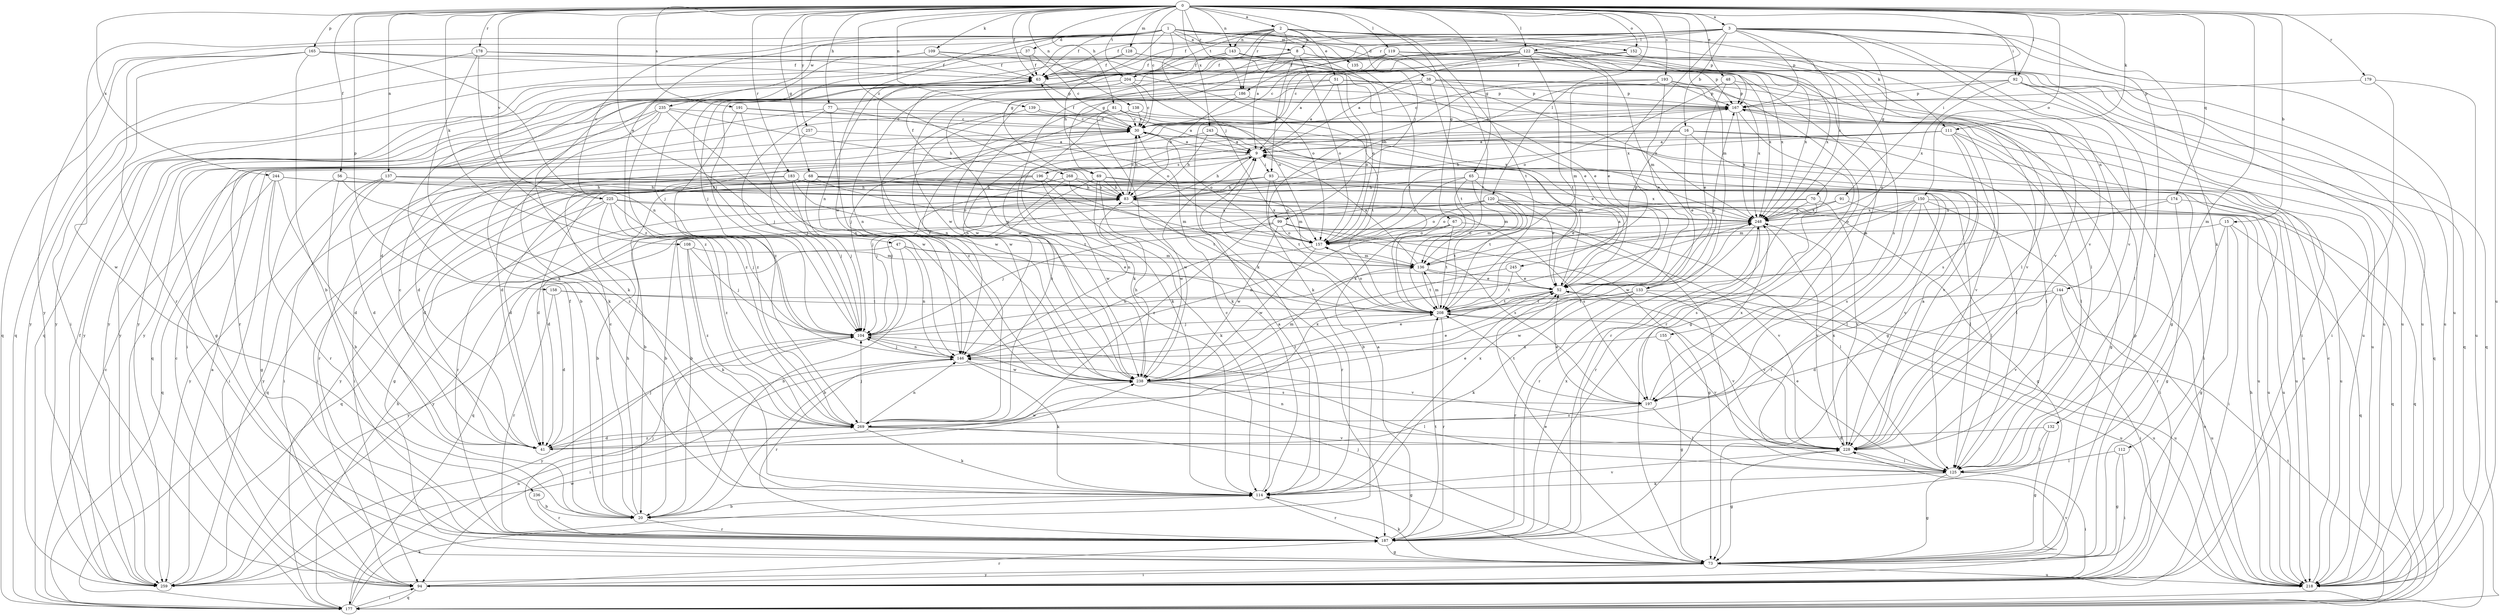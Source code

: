 strict digraph  {
0;
1;
2;
3;
8;
9;
15;
16;
20;
30;
37;
38;
41;
47;
48;
51;
52;
56;
63;
65;
67;
68;
69;
70;
73;
77;
81;
83;
91;
92;
93;
94;
99;
104;
108;
109;
111;
112;
114;
119;
120;
122;
125;
128;
132;
133;
135;
136;
137;
138;
139;
143;
144;
146;
150;
152;
155;
157;
158;
165;
167;
174;
177;
178;
179;
183;
186;
187;
191;
193;
196;
197;
204;
208;
218;
225;
228;
235;
236;
238;
243;
244;
245;
248;
257;
259;
268;
269;
0 -> 2  [label=a];
0 -> 3  [label=a];
0 -> 15  [label=b];
0 -> 30  [label=c];
0 -> 47  [label=e];
0 -> 48  [label=e];
0 -> 56  [label=f];
0 -> 63  [label=f];
0 -> 65  [label=g];
0 -> 67  [label=g];
0 -> 68  [label=g];
0 -> 77  [label=h];
0 -> 81  [label=h];
0 -> 91  [label=i];
0 -> 92  [label=i];
0 -> 99  [label=j];
0 -> 108  [label=k];
0 -> 109  [label=k];
0 -> 111  [label=k];
0 -> 119  [label=l];
0 -> 120  [label=l];
0 -> 122  [label=l];
0 -> 128  [label=m];
0 -> 132  [label=m];
0 -> 133  [label=m];
0 -> 137  [label=n];
0 -> 138  [label=n];
0 -> 139  [label=n];
0 -> 143  [label=n];
0 -> 150  [label=o];
0 -> 152  [label=o];
0 -> 158  [label=p];
0 -> 165  [label=p];
0 -> 174  [label=q];
0 -> 178  [label=r];
0 -> 179  [label=r];
0 -> 183  [label=r];
0 -> 186  [label=r];
0 -> 191  [label=s];
0 -> 193  [label=s];
0 -> 204  [label=t];
0 -> 218  [label=u];
0 -> 225  [label=v];
0 -> 243  [label=x];
0 -> 244  [label=x];
0 -> 257  [label=y];
0 -> 268  [label=z];
1 -> 8  [label=a];
1 -> 37  [label=d];
1 -> 38  [label=d];
1 -> 63  [label=f];
1 -> 83  [label=h];
1 -> 99  [label=j];
1 -> 104  [label=j];
1 -> 133  [label=m];
1 -> 135  [label=m];
1 -> 152  [label=o];
1 -> 155  [label=o];
1 -> 157  [label=o];
1 -> 218  [label=u];
1 -> 225  [label=v];
1 -> 235  [label=w];
1 -> 236  [label=w];
1 -> 238  [label=w];
1 -> 269  [label=z];
2 -> 8  [label=a];
2 -> 9  [label=a];
2 -> 51  [label=e];
2 -> 63  [label=f];
2 -> 69  [label=g];
2 -> 111  [label=k];
2 -> 143  [label=n];
2 -> 167  [label=p];
2 -> 186  [label=r];
2 -> 204  [label=t];
2 -> 208  [label=t];
2 -> 228  [label=v];
2 -> 259  [label=y];
3 -> 16  [label=b];
3 -> 63  [label=f];
3 -> 69  [label=g];
3 -> 70  [label=g];
3 -> 92  [label=i];
3 -> 112  [label=k];
3 -> 114  [label=k];
3 -> 122  [label=l];
3 -> 125  [label=l];
3 -> 144  [label=n];
3 -> 146  [label=n];
3 -> 167  [label=p];
3 -> 186  [label=r];
3 -> 228  [label=v];
3 -> 245  [label=x];
3 -> 248  [label=x];
8 -> 63  [label=f];
8 -> 93  [label=i];
8 -> 114  [label=k];
8 -> 125  [label=l];
8 -> 157  [label=o];
8 -> 177  [label=q];
8 -> 218  [label=u];
9 -> 83  [label=h];
9 -> 93  [label=i];
9 -> 104  [label=j];
9 -> 125  [label=l];
9 -> 196  [label=s];
9 -> 238  [label=w];
15 -> 73  [label=g];
15 -> 94  [label=i];
15 -> 157  [label=o];
15 -> 177  [label=q];
15 -> 187  [label=r];
16 -> 9  [label=a];
16 -> 52  [label=e];
16 -> 94  [label=i];
16 -> 125  [label=l];
16 -> 187  [label=r];
16 -> 196  [label=s];
16 -> 269  [label=z];
20 -> 30  [label=c];
20 -> 63  [label=f];
20 -> 83  [label=h];
20 -> 187  [label=r];
30 -> 9  [label=a];
30 -> 52  [label=e];
30 -> 63  [label=f];
30 -> 83  [label=h];
30 -> 157  [label=o];
37 -> 30  [label=c];
37 -> 63  [label=f];
37 -> 259  [label=y];
38 -> 20  [label=b];
38 -> 73  [label=g];
38 -> 167  [label=p];
38 -> 208  [label=t];
38 -> 228  [label=v];
38 -> 238  [label=w];
38 -> 269  [label=z];
41 -> 30  [label=c];
41 -> 104  [label=j];
41 -> 238  [label=w];
41 -> 269  [label=z];
47 -> 20  [label=b];
47 -> 52  [label=e];
47 -> 136  [label=m];
47 -> 146  [label=n];
47 -> 259  [label=y];
48 -> 52  [label=e];
48 -> 157  [label=o];
48 -> 167  [label=p];
48 -> 177  [label=q];
51 -> 9  [label=a];
51 -> 157  [label=o];
51 -> 167  [label=p];
51 -> 248  [label=x];
51 -> 259  [label=y];
51 -> 269  [label=z];
52 -> 9  [label=a];
52 -> 208  [label=t];
52 -> 218  [label=u];
56 -> 20  [label=b];
56 -> 73  [label=g];
56 -> 83  [label=h];
56 -> 269  [label=z];
63 -> 167  [label=p];
63 -> 259  [label=y];
65 -> 20  [label=b];
65 -> 83  [label=h];
65 -> 136  [label=m];
65 -> 157  [label=o];
65 -> 208  [label=t];
65 -> 218  [label=u];
67 -> 146  [label=n];
67 -> 157  [label=o];
67 -> 208  [label=t];
67 -> 228  [label=v];
67 -> 259  [label=y];
68 -> 41  [label=d];
68 -> 83  [label=h];
68 -> 94  [label=i];
68 -> 104  [label=j];
68 -> 125  [label=l];
68 -> 136  [label=m];
68 -> 157  [label=o];
68 -> 177  [label=q];
69 -> 83  [label=h];
69 -> 104  [label=j];
69 -> 125  [label=l];
69 -> 136  [label=m];
69 -> 146  [label=n];
69 -> 238  [label=w];
70 -> 20  [label=b];
70 -> 41  [label=d];
70 -> 187  [label=r];
70 -> 228  [label=v];
70 -> 248  [label=x];
73 -> 52  [label=e];
73 -> 94  [label=i];
73 -> 104  [label=j];
73 -> 114  [label=k];
73 -> 167  [label=p];
73 -> 218  [label=u];
73 -> 259  [label=y];
77 -> 30  [label=c];
77 -> 104  [label=j];
77 -> 157  [label=o];
77 -> 177  [label=q];
77 -> 238  [label=w];
81 -> 30  [label=c];
81 -> 52  [label=e];
81 -> 94  [label=i];
81 -> 114  [label=k];
81 -> 146  [label=n];
81 -> 208  [label=t];
83 -> 30  [label=c];
83 -> 177  [label=q];
83 -> 187  [label=r];
83 -> 197  [label=s];
83 -> 218  [label=u];
83 -> 248  [label=x];
91 -> 157  [label=o];
91 -> 177  [label=q];
91 -> 248  [label=x];
92 -> 30  [label=c];
92 -> 94  [label=i];
92 -> 125  [label=l];
92 -> 167  [label=p];
92 -> 177  [label=q];
92 -> 248  [label=x];
93 -> 41  [label=d];
93 -> 52  [label=e];
93 -> 83  [label=h];
93 -> 157  [label=o];
93 -> 208  [label=t];
93 -> 259  [label=y];
94 -> 30  [label=c];
94 -> 177  [label=q];
94 -> 187  [label=r];
94 -> 228  [label=v];
99 -> 73  [label=g];
99 -> 104  [label=j];
99 -> 125  [label=l];
99 -> 157  [label=o];
99 -> 177  [label=q];
99 -> 197  [label=s];
99 -> 238  [label=w];
104 -> 146  [label=n];
104 -> 228  [label=v];
104 -> 248  [label=x];
104 -> 259  [label=y];
108 -> 104  [label=j];
108 -> 114  [label=k];
108 -> 136  [label=m];
108 -> 269  [label=z];
109 -> 63  [label=f];
109 -> 104  [label=j];
109 -> 157  [label=o];
109 -> 177  [label=q];
109 -> 218  [label=u];
111 -> 9  [label=a];
111 -> 41  [label=d];
111 -> 73  [label=g];
111 -> 83  [label=h];
111 -> 125  [label=l];
111 -> 197  [label=s];
111 -> 228  [label=v];
112 -> 73  [label=g];
112 -> 94  [label=i];
112 -> 125  [label=l];
114 -> 9  [label=a];
114 -> 20  [label=b];
114 -> 30  [label=c];
114 -> 187  [label=r];
114 -> 228  [label=v];
114 -> 248  [label=x];
119 -> 30  [label=c];
119 -> 63  [label=f];
119 -> 197  [label=s];
119 -> 208  [label=t];
119 -> 218  [label=u];
119 -> 259  [label=y];
120 -> 20  [label=b];
120 -> 73  [label=g];
120 -> 136  [label=m];
120 -> 157  [label=o];
120 -> 208  [label=t];
120 -> 248  [label=x];
120 -> 269  [label=z];
122 -> 9  [label=a];
122 -> 30  [label=c];
122 -> 52  [label=e];
122 -> 63  [label=f];
122 -> 167  [label=p];
122 -> 208  [label=t];
122 -> 218  [label=u];
122 -> 238  [label=w];
122 -> 248  [label=x];
122 -> 259  [label=y];
125 -> 52  [label=e];
125 -> 73  [label=g];
125 -> 94  [label=i];
125 -> 114  [label=k];
128 -> 52  [label=e];
128 -> 63  [label=f];
128 -> 104  [label=j];
128 -> 248  [label=x];
132 -> 41  [label=d];
132 -> 73  [label=g];
132 -> 125  [label=l];
133 -> 114  [label=k];
133 -> 187  [label=r];
133 -> 208  [label=t];
133 -> 218  [label=u];
133 -> 228  [label=v];
133 -> 238  [label=w];
135 -> 208  [label=t];
136 -> 9  [label=a];
136 -> 52  [label=e];
136 -> 167  [label=p];
136 -> 208  [label=t];
136 -> 218  [label=u];
137 -> 41  [label=d];
137 -> 83  [label=h];
137 -> 94  [label=i];
137 -> 218  [label=u];
137 -> 248  [label=x];
137 -> 259  [label=y];
138 -> 30  [label=c];
138 -> 73  [label=g];
138 -> 114  [label=k];
139 -> 9  [label=a];
139 -> 30  [label=c];
139 -> 238  [label=w];
143 -> 41  [label=d];
143 -> 52  [label=e];
143 -> 63  [label=f];
143 -> 157  [label=o];
143 -> 238  [label=w];
143 -> 248  [label=x];
144 -> 41  [label=d];
144 -> 94  [label=i];
144 -> 208  [label=t];
144 -> 218  [label=u];
144 -> 228  [label=v];
146 -> 52  [label=e];
146 -> 94  [label=i];
146 -> 104  [label=j];
146 -> 114  [label=k];
146 -> 187  [label=r];
146 -> 238  [label=w];
150 -> 94  [label=i];
150 -> 125  [label=l];
150 -> 136  [label=m];
150 -> 157  [label=o];
150 -> 187  [label=r];
150 -> 197  [label=s];
150 -> 218  [label=u];
150 -> 248  [label=x];
152 -> 9  [label=a];
152 -> 63  [label=f];
152 -> 125  [label=l];
152 -> 228  [label=v];
155 -> 73  [label=g];
155 -> 146  [label=n];
155 -> 228  [label=v];
157 -> 136  [label=m];
157 -> 146  [label=n];
157 -> 238  [label=w];
158 -> 41  [label=d];
158 -> 187  [label=r];
158 -> 208  [label=t];
158 -> 218  [label=u];
165 -> 20  [label=b];
165 -> 63  [label=f];
165 -> 94  [label=i];
165 -> 146  [label=n];
165 -> 177  [label=q];
165 -> 187  [label=r];
165 -> 197  [label=s];
167 -> 30  [label=c];
167 -> 104  [label=j];
167 -> 146  [label=n];
167 -> 177  [label=q];
167 -> 187  [label=r];
167 -> 218  [label=u];
167 -> 248  [label=x];
174 -> 73  [label=g];
174 -> 177  [label=q];
174 -> 238  [label=w];
174 -> 248  [label=x];
177 -> 30  [label=c];
177 -> 83  [label=h];
177 -> 94  [label=i];
177 -> 114  [label=k];
177 -> 146  [label=n];
177 -> 208  [label=t];
178 -> 63  [label=f];
178 -> 114  [label=k];
178 -> 248  [label=x];
178 -> 259  [label=y];
178 -> 269  [label=z];
179 -> 94  [label=i];
179 -> 167  [label=p];
179 -> 218  [label=u];
183 -> 83  [label=h];
183 -> 104  [label=j];
183 -> 187  [label=r];
183 -> 208  [label=t];
183 -> 228  [label=v];
183 -> 259  [label=y];
186 -> 83  [label=h];
186 -> 218  [label=u];
186 -> 238  [label=w];
187 -> 9  [label=a];
187 -> 73  [label=g];
187 -> 104  [label=j];
187 -> 208  [label=t];
187 -> 248  [label=x];
191 -> 30  [label=c];
191 -> 146  [label=n];
191 -> 248  [label=x];
191 -> 269  [label=z];
193 -> 52  [label=e];
193 -> 73  [label=g];
193 -> 83  [label=h];
193 -> 114  [label=k];
193 -> 136  [label=m];
193 -> 167  [label=p];
193 -> 248  [label=x];
196 -> 20  [label=b];
196 -> 63  [label=f];
196 -> 83  [label=h];
196 -> 94  [label=i];
196 -> 114  [label=k];
196 -> 238  [label=w];
197 -> 52  [label=e];
197 -> 125  [label=l];
197 -> 208  [label=t];
197 -> 248  [label=x];
197 -> 269  [label=z];
204 -> 30  [label=c];
204 -> 114  [label=k];
204 -> 146  [label=n];
204 -> 157  [label=o];
204 -> 167  [label=p];
204 -> 259  [label=y];
208 -> 104  [label=j];
208 -> 136  [label=m];
208 -> 157  [label=o];
208 -> 167  [label=p];
208 -> 187  [label=r];
208 -> 228  [label=v];
218 -> 30  [label=c];
218 -> 83  [label=h];
225 -> 20  [label=b];
225 -> 73  [label=g];
225 -> 104  [label=j];
225 -> 125  [label=l];
225 -> 187  [label=r];
225 -> 248  [label=x];
225 -> 269  [label=z];
228 -> 9  [label=a];
228 -> 73  [label=g];
228 -> 125  [label=l];
228 -> 146  [label=n];
228 -> 248  [label=x];
235 -> 30  [label=c];
235 -> 73  [label=g];
235 -> 83  [label=h];
235 -> 114  [label=k];
235 -> 187  [label=r];
235 -> 238  [label=w];
235 -> 269  [label=z];
236 -> 20  [label=b];
236 -> 187  [label=r];
238 -> 52  [label=e];
238 -> 63  [label=f];
238 -> 83  [label=h];
238 -> 125  [label=l];
238 -> 136  [label=m];
238 -> 197  [label=s];
238 -> 208  [label=t];
243 -> 9  [label=a];
243 -> 41  [label=d];
243 -> 83  [label=h];
243 -> 218  [label=u];
243 -> 228  [label=v];
244 -> 41  [label=d];
244 -> 52  [label=e];
244 -> 83  [label=h];
244 -> 94  [label=i];
244 -> 177  [label=q];
244 -> 187  [label=r];
245 -> 20  [label=b];
245 -> 52  [label=e];
245 -> 208  [label=t];
248 -> 157  [label=o];
248 -> 187  [label=r];
248 -> 197  [label=s];
248 -> 228  [label=v];
257 -> 9  [label=a];
257 -> 104  [label=j];
259 -> 9  [label=a];
259 -> 63  [label=f];
259 -> 238  [label=w];
268 -> 41  [label=d];
268 -> 83  [label=h];
268 -> 104  [label=j];
268 -> 208  [label=t];
268 -> 218  [label=u];
269 -> 41  [label=d];
269 -> 52  [label=e];
269 -> 73  [label=g];
269 -> 104  [label=j];
269 -> 114  [label=k];
269 -> 146  [label=n];
269 -> 228  [label=v];
269 -> 248  [label=x];
}

